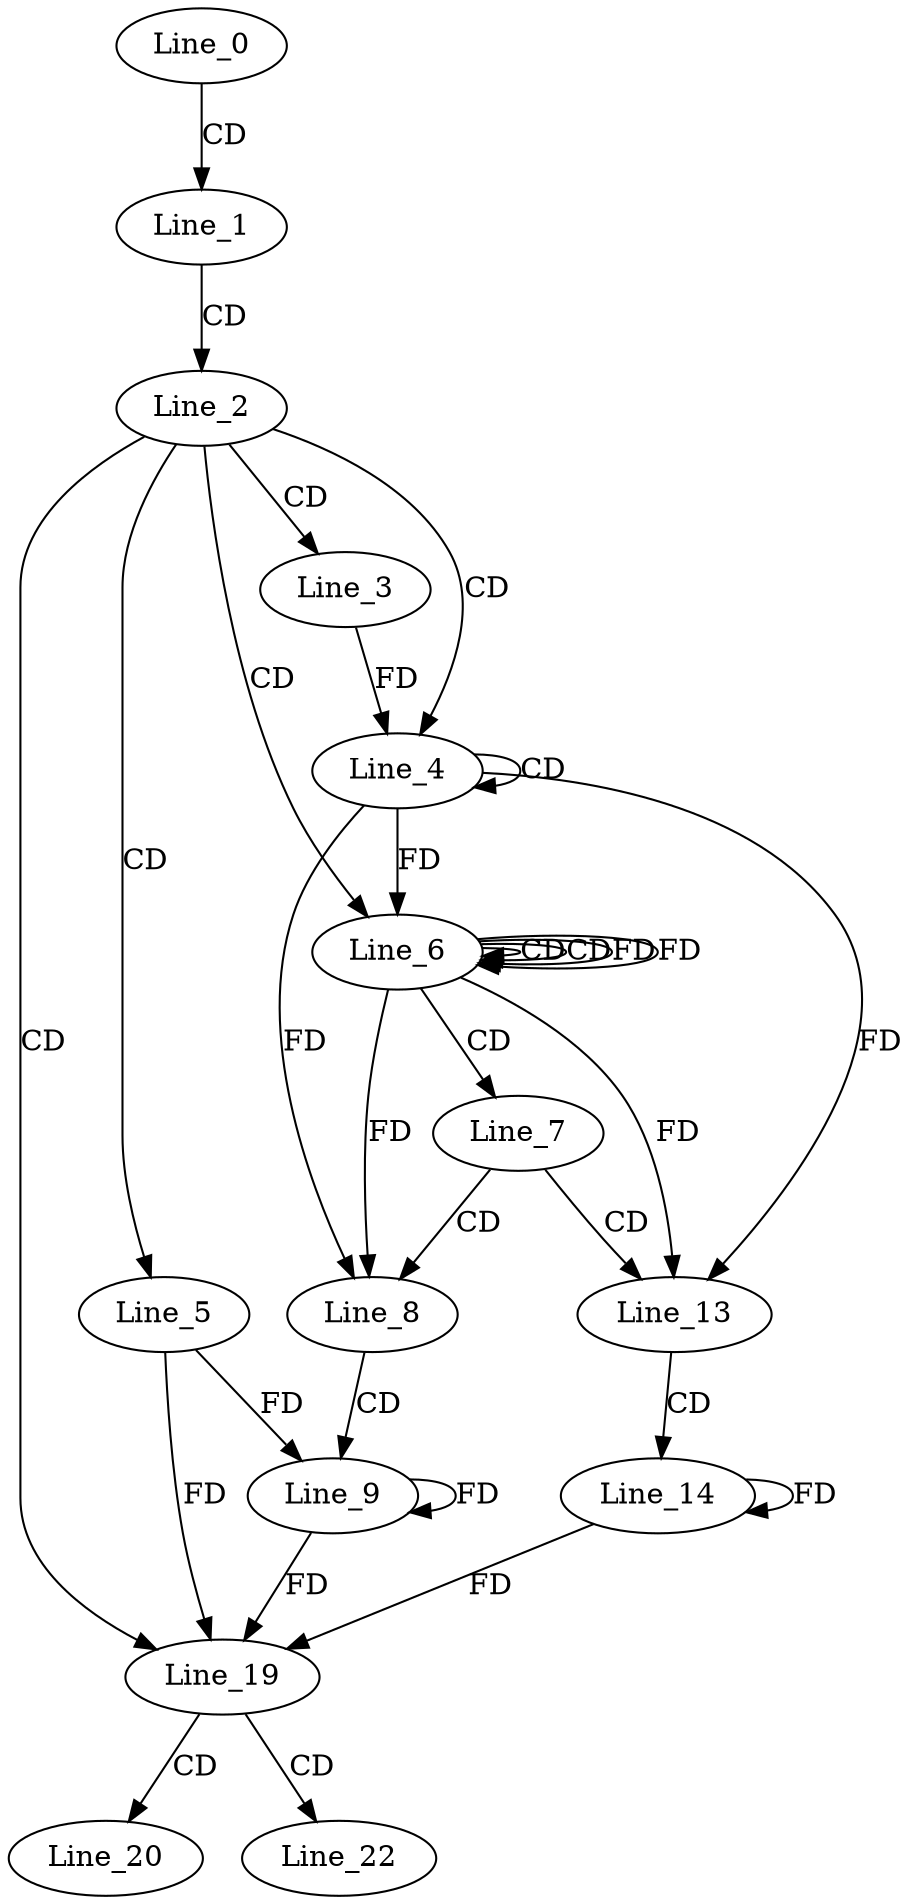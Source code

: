digraph G {
  Line_0;
  Line_1;
  Line_2;
  Line_3;
  Line_4;
  Line_4;
  Line_5;
  Line_6;
  Line_6;
  Line_6;
  Line_6;
  Line_7;
  Line_8;
  Line_8;
  Line_9;
  Line_13;
  Line_13;
  Line_14;
  Line_19;
  Line_20;
  Line_22;
  Line_0 -> Line_1 [ label="CD" ];
  Line_1 -> Line_2 [ label="CD" ];
  Line_2 -> Line_3 [ label="CD" ];
  Line_2 -> Line_4 [ label="CD" ];
  Line_4 -> Line_4 [ label="CD" ];
  Line_3 -> Line_4 [ label="FD" ];
  Line_2 -> Line_5 [ label="CD" ];
  Line_2 -> Line_6 [ label="CD" ];
  Line_6 -> Line_6 [ label="CD" ];
  Line_6 -> Line_6 [ label="CD" ];
  Line_4 -> Line_6 [ label="FD" ];
  Line_6 -> Line_6 [ label="FD" ];
  Line_6 -> Line_7 [ label="CD" ];
  Line_7 -> Line_8 [ label="CD" ];
  Line_4 -> Line_8 [ label="FD" ];
  Line_6 -> Line_8 [ label="FD" ];
  Line_8 -> Line_9 [ label="CD" ];
  Line_9 -> Line_9 [ label="FD" ];
  Line_5 -> Line_9 [ label="FD" ];
  Line_7 -> Line_13 [ label="CD" ];
  Line_4 -> Line_13 [ label="FD" ];
  Line_6 -> Line_13 [ label="FD" ];
  Line_13 -> Line_14 [ label="CD" ];
  Line_14 -> Line_14 [ label="FD" ];
  Line_2 -> Line_19 [ label="CD" ];
  Line_9 -> Line_19 [ label="FD" ];
  Line_14 -> Line_19 [ label="FD" ];
  Line_5 -> Line_19 [ label="FD" ];
  Line_19 -> Line_20 [ label="CD" ];
  Line_19 -> Line_22 [ label="CD" ];
  Line_6 -> Line_6 [ label="FD" ];
}
